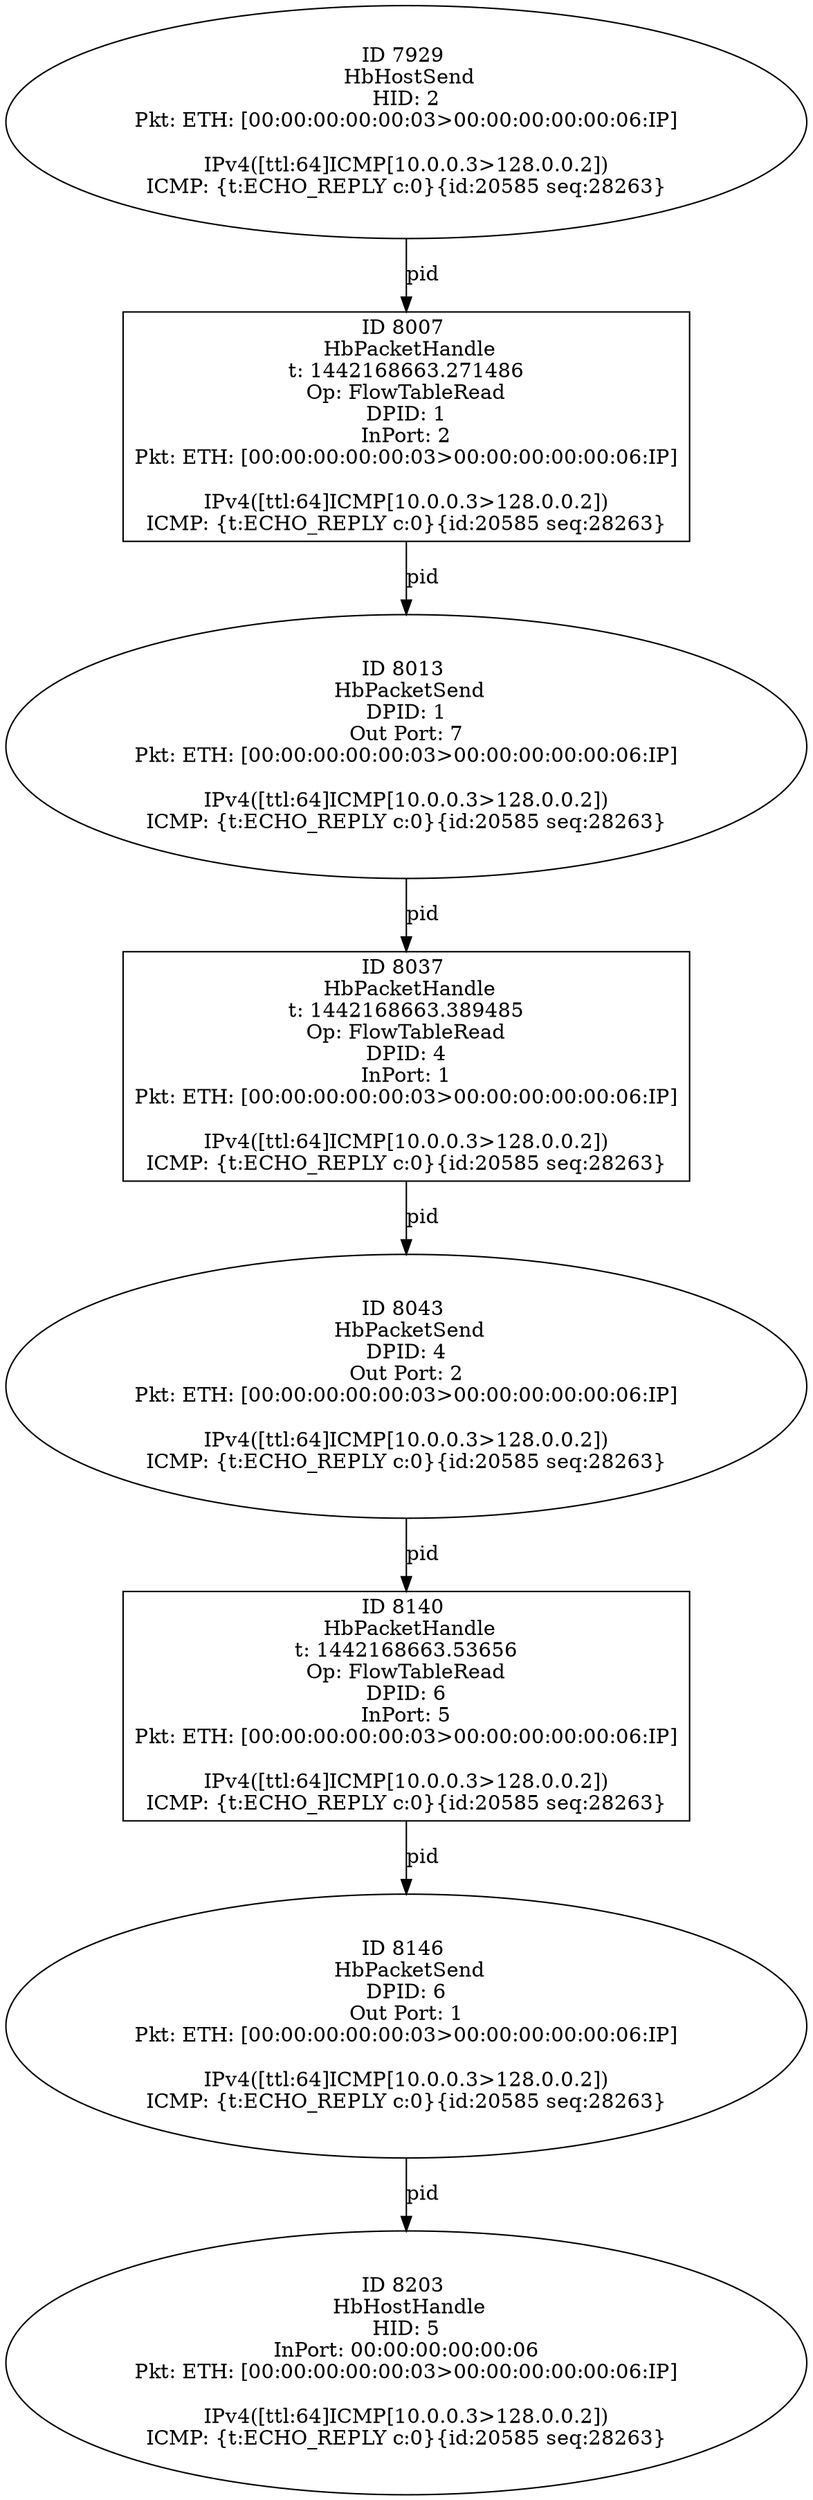 strict digraph G {
8043 [shape=oval, event=<hb_events.HbPacketSend object at 0x10be35c50>, label="ID 8043 
 HbPacketSend
DPID: 4
Out Port: 2
Pkt: ETH: [00:00:00:00:00:03>00:00:00:00:00:06:IP]

IPv4([ttl:64]ICMP[10.0.0.3>128.0.0.2])
ICMP: {t:ECHO_REPLY c:0}{id:20585 seq:28263}"];
8037 [shape=box, event=<hb_events.HbPacketHandle object at 0x10be357d0>, label="ID 8037 
 HbPacketHandle
t: 1442168663.389485
Op: FlowTableRead
DPID: 4
InPort: 1
Pkt: ETH: [00:00:00:00:00:03>00:00:00:00:00:06:IP]

IPv4([ttl:64]ICMP[10.0.0.3>128.0.0.2])
ICMP: {t:ECHO_REPLY c:0}{id:20585 seq:28263}"];
8007 [shape=box, event=<hb_events.HbPacketHandle object at 0x10be0d210>, label="ID 8007 
 HbPacketHandle
t: 1442168663.271486
Op: FlowTableRead
DPID: 1
InPort: 2
Pkt: ETH: [00:00:00:00:00:03>00:00:00:00:00:06:IP]

IPv4([ttl:64]ICMP[10.0.0.3>128.0.0.2])
ICMP: {t:ECHO_REPLY c:0}{id:20585 seq:28263}"];
8203 [shape=oval, event=<hb_events.HbHostHandle object at 0x10beb7fd0>, label="ID 8203 
 HbHostHandle
HID: 5
InPort: 00:00:00:00:00:06
Pkt: ETH: [00:00:00:00:00:03>00:00:00:00:00:06:IP]

IPv4([ttl:64]ICMP[10.0.0.3>128.0.0.2])
ICMP: {t:ECHO_REPLY c:0}{id:20585 seq:28263}"];
8140 [shape=box, event=<hb_events.HbPacketHandle object at 0x10be95050>, label="ID 8140 
 HbPacketHandle
t: 1442168663.53656
Op: FlowTableRead
DPID: 6
InPort: 5
Pkt: ETH: [00:00:00:00:00:03>00:00:00:00:00:06:IP]

IPv4([ttl:64]ICMP[10.0.0.3>128.0.0.2])
ICMP: {t:ECHO_REPLY c:0}{id:20585 seq:28263}"];
8013 [shape=oval, event=<hb_events.HbPacketSend object at 0x10be1bc50>, label="ID 8013 
 HbPacketSend
DPID: 1
Out Port: 7
Pkt: ETH: [00:00:00:00:00:03>00:00:00:00:00:06:IP]

IPv4([ttl:64]ICMP[10.0.0.3>128.0.0.2])
ICMP: {t:ECHO_REPLY c:0}{id:20585 seq:28263}"];
8146 [shape=oval, event=<hb_events.HbPacketSend object at 0x10be81910>, label="ID 8146 
 HbPacketSend
DPID: 6
Out Port: 1
Pkt: ETH: [00:00:00:00:00:03>00:00:00:00:00:06:IP]

IPv4([ttl:64]ICMP[10.0.0.3>128.0.0.2])
ICMP: {t:ECHO_REPLY c:0}{id:20585 seq:28263}"];
7929 [shape=oval, event=<hb_events.HbHostSend object at 0x10bdcd350>, label="ID 7929 
 HbHostSend
HID: 2
Pkt: ETH: [00:00:00:00:00:03>00:00:00:00:00:06:IP]

IPv4([ttl:64]ICMP[10.0.0.3>128.0.0.2])
ICMP: {t:ECHO_REPLY c:0}{id:20585 seq:28263}"];
8043 -> 8140  [rel=pid, label=pid];
8037 -> 8043  [rel=pid, label=pid];
8007 -> 8013  [rel=pid, label=pid];
8140 -> 8146  [rel=pid, label=pid];
8013 -> 8037  [rel=pid, label=pid];
8146 -> 8203  [rel=pid, label=pid];
7929 -> 8007  [rel=pid, label=pid];
}
